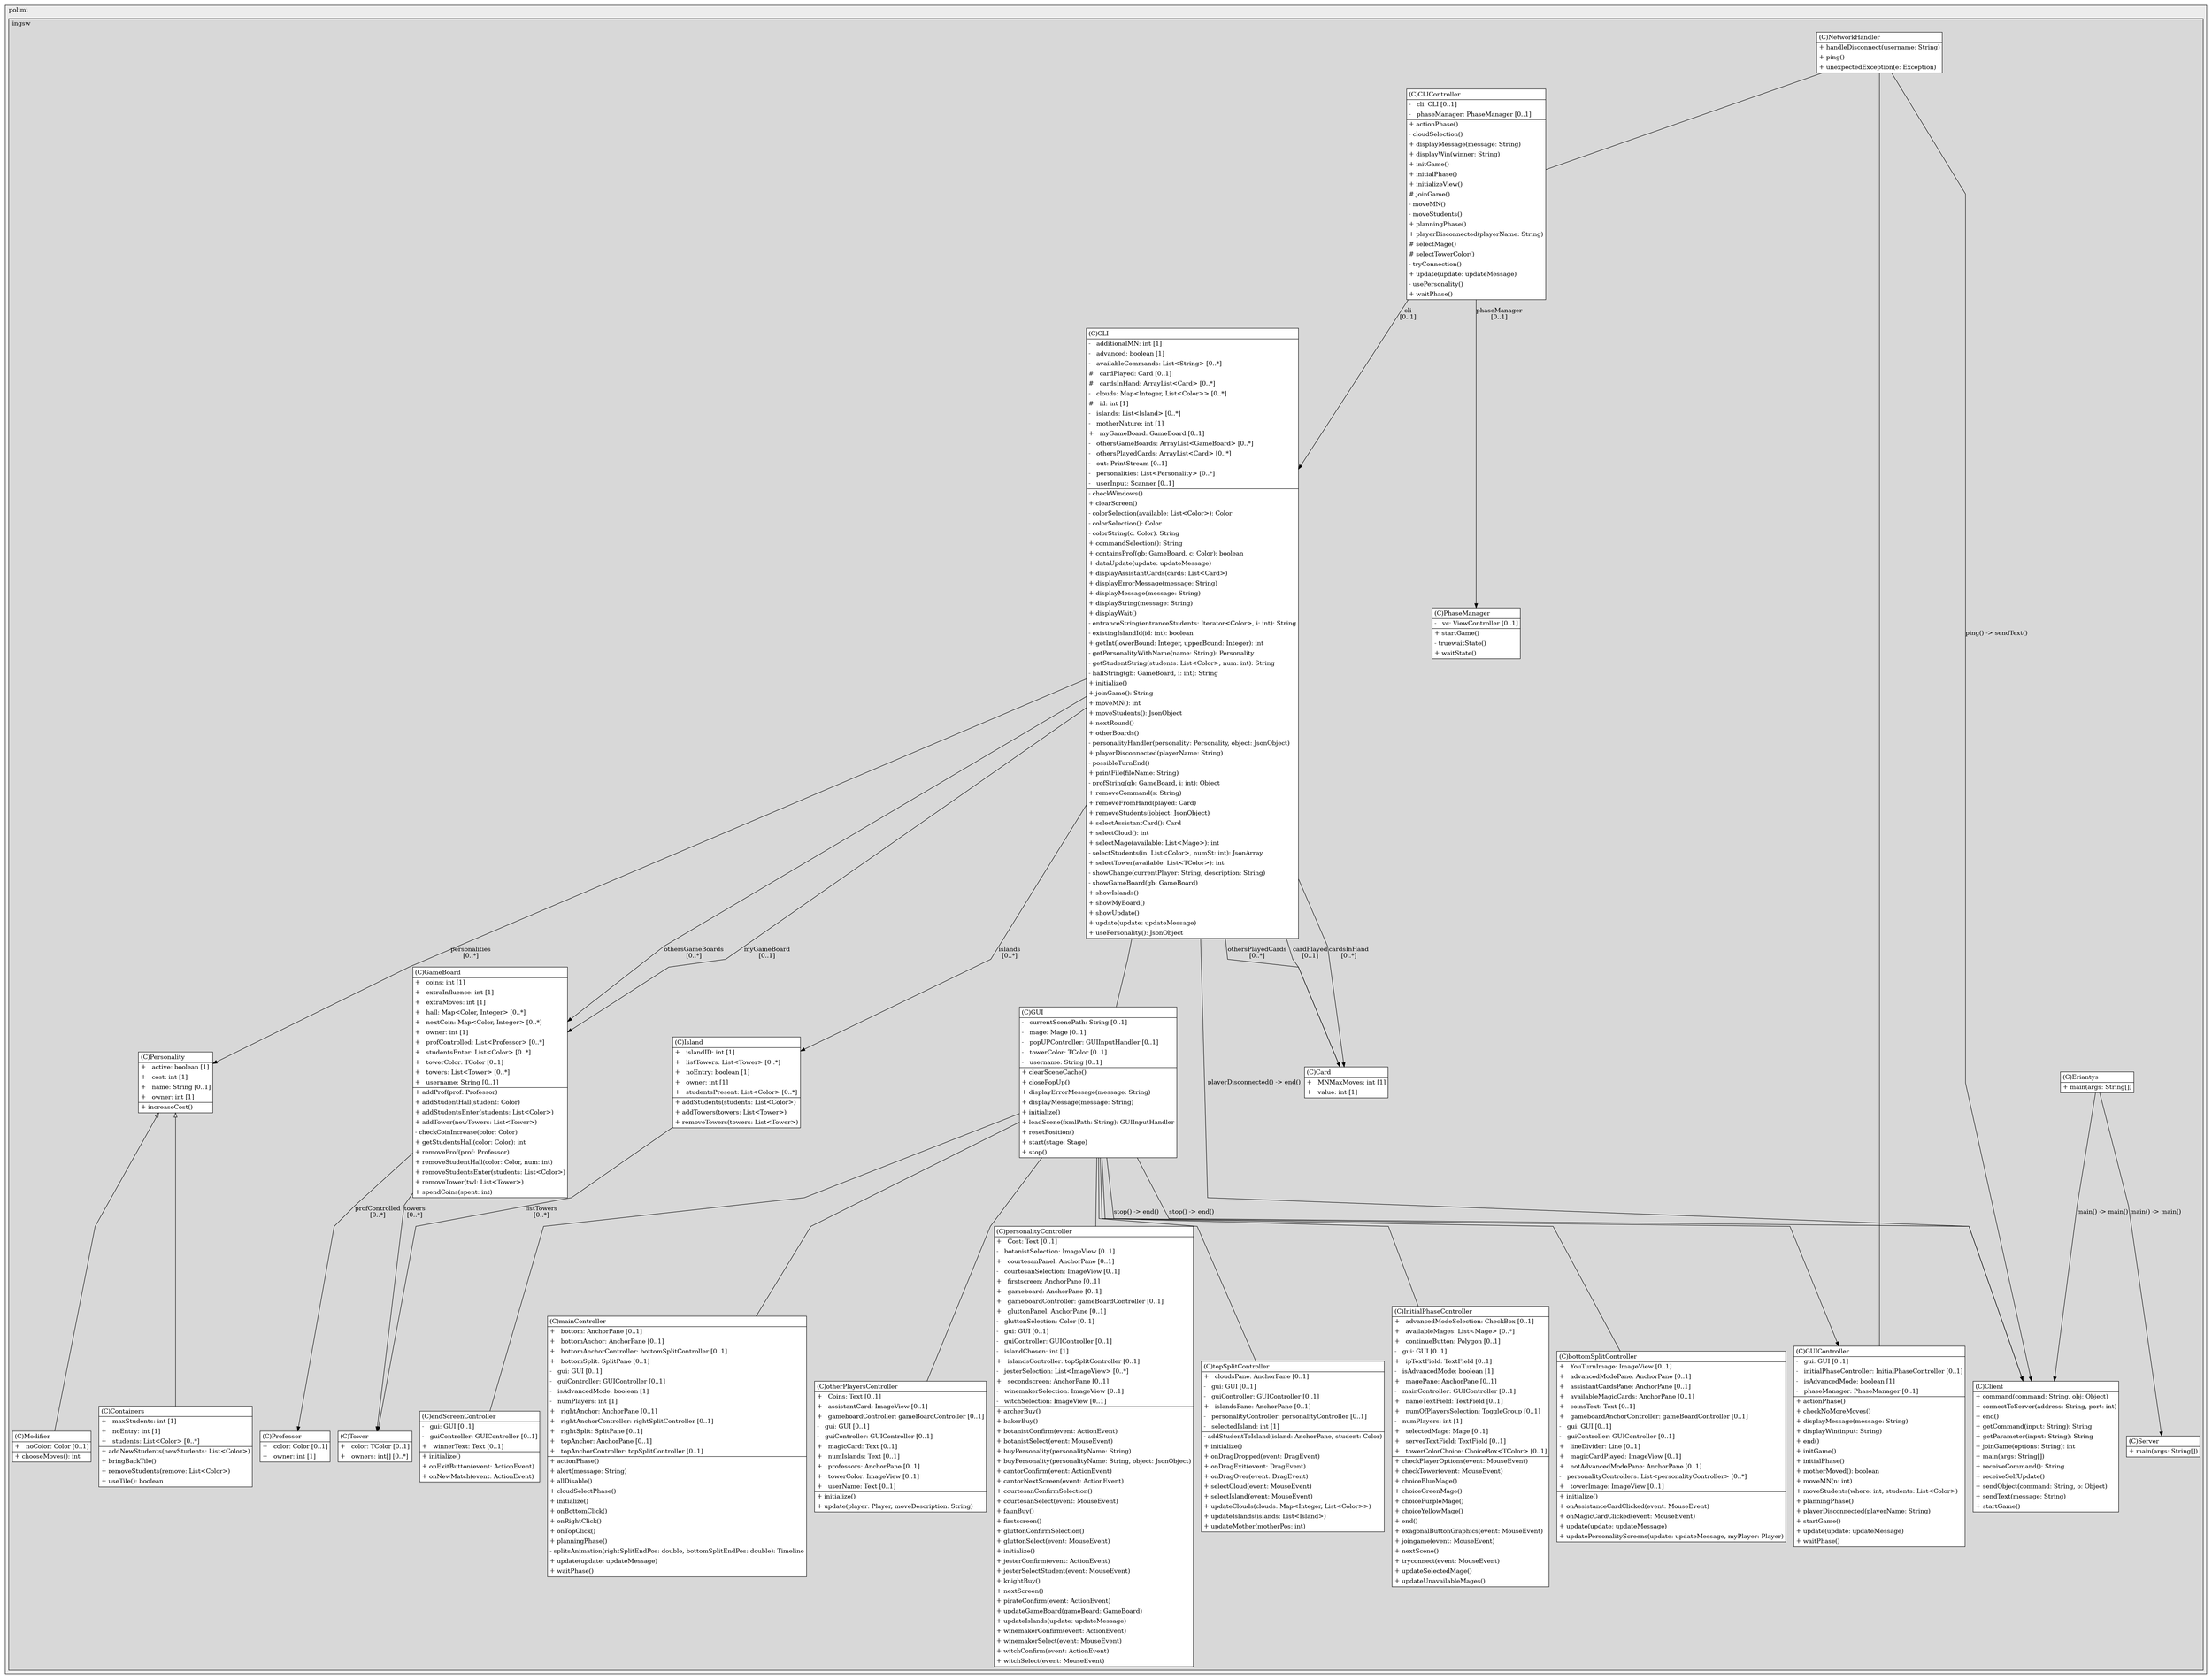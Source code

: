 @startuml

/' diagram meta data start
config=StructureConfiguration;
{
  "projectClassification": {
    "searchMode": "OpenProject", // OpenProject, AllProjects
    "includedProjects": "",
    "pathEndKeywords": "*.impl",
    "isClientPath": "",
    "isClientName": "",
    "isTestPath": "",
    "isTestName": "",
    "isMappingPath": "",
    "isMappingName": "",
    "isDataAccessPath": "",
    "isDataAccessName": "",
    "isDataStructurePath": "",
    "isDataStructureName": "",
    "isInterfaceStructuresPath": "",
    "isInterfaceStructuresName": "",
    "isEntryPointPath": "",
    "isEntryPointName": "",
    "treatFinalFieldsAsMandatory": false
  },
  "graphRestriction": {
    "classPackageExcludeFilter": "",
    "classPackageIncludeFilter": "",
    "classNameExcludeFilter": "",
    "classNameIncludeFilter": "",
    "methodNameExcludeFilter": "",
    "methodNameIncludeFilter": "",
    "removeByInheritance": "", // inheritance/annotation based filtering is done in a second step
    "removeByAnnotation": "",
    "removeByClassPackage": "", // cleanup the graph after inheritance/annotation based filtering is done
    "removeByClassName": "",
    "cutMappings": false,
    "cutEnum": true,
    "cutTests": true,
    "cutClient": true,
    "cutDataAccess": false,
    "cutInterfaceStructures": false,
    "cutDataStructures": false,
    "cutGetterAndSetter": true,
    "cutConstructors": true
  },
  "graphTraversal": {
    "forwardDepth": 6,
    "backwardDepth": 6,
    "classPackageExcludeFilter": "",
    "classPackageIncludeFilter": "",
    "classNameExcludeFilter": "",
    "classNameIncludeFilter": "",
    "methodNameExcludeFilter": "",
    "methodNameIncludeFilter": "",
    "hideMappings": false,
    "hideDataStructures": false,
    "hidePrivateMethods": true,
    "hideInterfaceCalls": true, // indirection: implementation -> interface (is hidden) -> implementation
    "onlyShowApplicationEntryPoints": false, // root node is included
    "useMethodCallsForStructureDiagram": "ForwardOnly" // ForwardOnly, BothDirections, No
  },
  "details": {
    "aggregation": "GroupByClass", // ByClass, GroupByClass, None
    "showClassGenericTypes": true,
    "showMethods": true,
    "showMethodParameterNames": true,
    "showMethodParameterTypes": true,
    "showMethodReturnType": true,
    "showPackageLevels": 2,
    "showDetailedClassStructure": true
  },
  "rootClass": "it.polimi.ingsw.am54.Eriantys",
  "extensionCallbackMethod": "" // qualified.class.name#methodName - signature: public static String method(String)
}
diagram meta data end '/



digraph g {
    rankdir="TB"
    splines=polyline
    

'nodes 
subgraph cluster_982669736 { 
   	label=polimi
	labeljust=l
	fillcolor="#ececec"
	style=filled
   
   subgraph cluster_230139568 { 
   	label=ingsw
	labeljust=l
	fillcolor="#d8d8d8"
	style=filled
   
   CLI1177295103[
	label=<<TABLE BORDER="1" CELLBORDER="0" CELLPADDING="4" CELLSPACING="0">
<TR><TD ALIGN="LEFT" >(C)CLI</TD></TR>
<HR/>
<TR><TD ALIGN="LEFT" >-   additionalMN: int [1]</TD></TR>
<TR><TD ALIGN="LEFT" >-   advanced: boolean [1]</TD></TR>
<TR><TD ALIGN="LEFT" >-   availableCommands: List&lt;String&gt; [0..*]</TD></TR>
<TR><TD ALIGN="LEFT" >#   cardPlayed: Card [0..1]</TD></TR>
<TR><TD ALIGN="LEFT" >#   cardsInHand: ArrayList&lt;Card&gt; [0..*]</TD></TR>
<TR><TD ALIGN="LEFT" >-   clouds: Map&lt;Integer, List&lt;Color&gt;&gt; [0..*]</TD></TR>
<TR><TD ALIGN="LEFT" >#   id: int [1]</TD></TR>
<TR><TD ALIGN="LEFT" >-   islands: List&lt;Island&gt; [0..*]</TD></TR>
<TR><TD ALIGN="LEFT" >-   motherNature: int [1]</TD></TR>
<TR><TD ALIGN="LEFT" >+   myGameBoard: GameBoard [0..1]</TD></TR>
<TR><TD ALIGN="LEFT" >-   othersGameBoards: ArrayList&lt;GameBoard&gt; [0..*]</TD></TR>
<TR><TD ALIGN="LEFT" >-   othersPlayedCards: ArrayList&lt;Card&gt; [0..*]</TD></TR>
<TR><TD ALIGN="LEFT" >-   out: PrintStream [0..1]</TD></TR>
<TR><TD ALIGN="LEFT" >-   personalities: List&lt;Personality&gt; [0..*]</TD></TR>
<TR><TD ALIGN="LEFT" >-   userInput: Scanner [0..1]</TD></TR>
<HR/>
<TR><TD ALIGN="LEFT" >- checkWindows()</TD></TR>
<TR><TD ALIGN="LEFT" >+ clearScreen()</TD></TR>
<TR><TD ALIGN="LEFT" >- colorSelection(available: List&lt;Color&gt;): Color</TD></TR>
<TR><TD ALIGN="LEFT" >- colorSelection(): Color</TD></TR>
<TR><TD ALIGN="LEFT" >- colorString(c: Color): String</TD></TR>
<TR><TD ALIGN="LEFT" >+ commandSelection(): String</TD></TR>
<TR><TD ALIGN="LEFT" >+ containsProf(gb: GameBoard, c: Color): boolean</TD></TR>
<TR><TD ALIGN="LEFT" >+ dataUpdate(update: updateMessage)</TD></TR>
<TR><TD ALIGN="LEFT" >+ displayAssistantCards(cards: List&lt;Card&gt;)</TD></TR>
<TR><TD ALIGN="LEFT" >+ displayErrorMessage(message: String)</TD></TR>
<TR><TD ALIGN="LEFT" >+ displayMessage(message: String)</TD></TR>
<TR><TD ALIGN="LEFT" >+ displayString(message: String)</TD></TR>
<TR><TD ALIGN="LEFT" >+ displayWait()</TD></TR>
<TR><TD ALIGN="LEFT" >- entranceString(entranceStudents: Iterator&lt;Color&gt;, i: int): String</TD></TR>
<TR><TD ALIGN="LEFT" >- existingIslandId(id: int): boolean</TD></TR>
<TR><TD ALIGN="LEFT" >+ getInt(lowerBound: Integer, upperBound: Integer): int</TD></TR>
<TR><TD ALIGN="LEFT" >- getPersonalityWithName(name: String): Personality</TD></TR>
<TR><TD ALIGN="LEFT" >- getStudentString(students: List&lt;Color&gt;, num: int): String</TD></TR>
<TR><TD ALIGN="LEFT" >- hallString(gb: GameBoard, i: int): String</TD></TR>
<TR><TD ALIGN="LEFT" >+ initialize()</TD></TR>
<TR><TD ALIGN="LEFT" >+ joinGame(): String</TD></TR>
<TR><TD ALIGN="LEFT" >+ moveMN(): int</TD></TR>
<TR><TD ALIGN="LEFT" >+ moveStudents(): JsonObject</TD></TR>
<TR><TD ALIGN="LEFT" >+ nextRound()</TD></TR>
<TR><TD ALIGN="LEFT" >+ otherBoards()</TD></TR>
<TR><TD ALIGN="LEFT" >- personalityHandler(personality: Personality, object: JsonObject)</TD></TR>
<TR><TD ALIGN="LEFT" >+ playerDisconnected(playerName: String)</TD></TR>
<TR><TD ALIGN="LEFT" >- possibleTurnEnd()</TD></TR>
<TR><TD ALIGN="LEFT" >+ printFile(fileName: String)</TD></TR>
<TR><TD ALIGN="LEFT" >- profString(gb: GameBoard, i: int): Object</TD></TR>
<TR><TD ALIGN="LEFT" >+ removeCommand(s: String)</TD></TR>
<TR><TD ALIGN="LEFT" >+ removeFromHand(played: Card)</TD></TR>
<TR><TD ALIGN="LEFT" >+ removeStudents(jobject: JsonObject)</TD></TR>
<TR><TD ALIGN="LEFT" >+ selectAssistantCard(): Card</TD></TR>
<TR><TD ALIGN="LEFT" >+ selectCloud(): int</TD></TR>
<TR><TD ALIGN="LEFT" >+ selectMage(available: List&lt;Mage&gt;): int</TD></TR>
<TR><TD ALIGN="LEFT" >- selectStudents(in: List&lt;Color&gt;, numSt: int): JsonArray</TD></TR>
<TR><TD ALIGN="LEFT" >+ selectTower(available: List&lt;TColor&gt;): int</TD></TR>
<TR><TD ALIGN="LEFT" >- showChange(currentPlayer: String, description: String)</TD></TR>
<TR><TD ALIGN="LEFT" >- showGameBoard(gb: GameBoard)</TD></TR>
<TR><TD ALIGN="LEFT" >+ showIslands()</TD></TR>
<TR><TD ALIGN="LEFT" >+ showMyBoard()</TD></TR>
<TR><TD ALIGN="LEFT" >+ showUpdate()</TD></TR>
<TR><TD ALIGN="LEFT" >+ update(update: updateMessage)</TD></TR>
<TR><TD ALIGN="LEFT" >+ usePersonality(): JsonObject</TD></TR>
</TABLE>>
	style=filled
	margin=0
	shape=plaintext
	fillcolor="#FFFFFF"
];

CLIController1733354163[
	label=<<TABLE BORDER="1" CELLBORDER="0" CELLPADDING="4" CELLSPACING="0">
<TR><TD ALIGN="LEFT" >(C)CLIController</TD></TR>
<HR/>
<TR><TD ALIGN="LEFT" >-   cli: CLI [0..1]</TD></TR>
<TR><TD ALIGN="LEFT" >-   phaseManager: PhaseManager [0..1]</TD></TR>
<HR/>
<TR><TD ALIGN="LEFT" >+ actionPhase()</TD></TR>
<TR><TD ALIGN="LEFT" >- cloudSelection()</TD></TR>
<TR><TD ALIGN="LEFT" >+ displayMessage(message: String)</TD></TR>
<TR><TD ALIGN="LEFT" >+ displayWin(winner: String)</TD></TR>
<TR><TD ALIGN="LEFT" >+ initGame()</TD></TR>
<TR><TD ALIGN="LEFT" >+ initialPhase()</TD></TR>
<TR><TD ALIGN="LEFT" >+ initializeView()</TD></TR>
<TR><TD ALIGN="LEFT" ># joinGame()</TD></TR>
<TR><TD ALIGN="LEFT" >- moveMN()</TD></TR>
<TR><TD ALIGN="LEFT" >- moveStudents()</TD></TR>
<TR><TD ALIGN="LEFT" >+ planningPhase()</TD></TR>
<TR><TD ALIGN="LEFT" >+ playerDisconnected(playerName: String)</TD></TR>
<TR><TD ALIGN="LEFT" ># selectMage()</TD></TR>
<TR><TD ALIGN="LEFT" ># selectTowerColor()</TD></TR>
<TR><TD ALIGN="LEFT" >- tryConnection()</TD></TR>
<TR><TD ALIGN="LEFT" >+ update(update: updateMessage)</TD></TR>
<TR><TD ALIGN="LEFT" >- usePersonality()</TD></TR>
<TR><TD ALIGN="LEFT" >+ waitPhase()</TD></TR>
</TABLE>>
	style=filled
	margin=0
	shape=plaintext
	fillcolor="#FFFFFF"
];

Card2092461441[
	label=<<TABLE BORDER="1" CELLBORDER="0" CELLPADDING="4" CELLSPACING="0">
<TR><TD ALIGN="LEFT" >(C)Card</TD></TR>
<HR/>
<TR><TD ALIGN="LEFT" >+   MNMaxMoves: int [1]</TD></TR>
<TR><TD ALIGN="LEFT" >+   value: int [1]</TD></TR>
</TABLE>>
	style=filled
	margin=0
	shape=plaintext
	fillcolor="#FFFFFF"
];

Client1427281542[
	label=<<TABLE BORDER="1" CELLBORDER="0" CELLPADDING="4" CELLSPACING="0">
<TR><TD ALIGN="LEFT" >(C)Client</TD></TR>
<HR/>
<TR><TD ALIGN="LEFT" >+ command(command: String, obj: Object)</TD></TR>
<TR><TD ALIGN="LEFT" >+ connectToServer(address: String, port: int)</TD></TR>
<TR><TD ALIGN="LEFT" >+ end()</TD></TR>
<TR><TD ALIGN="LEFT" >+ getCommand(input: String): String</TD></TR>
<TR><TD ALIGN="LEFT" >+ getParameter(input: String): String</TD></TR>
<TR><TD ALIGN="LEFT" >+ joinGame(options: String): int</TD></TR>
<TR><TD ALIGN="LEFT" >+ main(args: String[])</TD></TR>
<TR><TD ALIGN="LEFT" >+ receiveCommand(): String</TD></TR>
<TR><TD ALIGN="LEFT" >+ receiveSelfUpdate()</TD></TR>
<TR><TD ALIGN="LEFT" >+ sendObject(command: String, o: Object)</TD></TR>
<TR><TD ALIGN="LEFT" >+ sendText(message: String)</TD></TR>
<TR><TD ALIGN="LEFT" >+ startGame()</TD></TR>
</TABLE>>
	style=filled
	margin=0
	shape=plaintext
	fillcolor="#FFFFFF"
];

Containers2092461441[
	label=<<TABLE BORDER="1" CELLBORDER="0" CELLPADDING="4" CELLSPACING="0">
<TR><TD ALIGN="LEFT" >(C)Containers</TD></TR>
<HR/>
<TR><TD ALIGN="LEFT" >+   maxStudents: int [1]</TD></TR>
<TR><TD ALIGN="LEFT" >+   noEntry: int [1]</TD></TR>
<TR><TD ALIGN="LEFT" >+   students: List&lt;Color&gt; [0..*]</TD></TR>
<HR/>
<TR><TD ALIGN="LEFT" >+ addNewStudents(newStudents: List&lt;Color&gt;)</TD></TR>
<TR><TD ALIGN="LEFT" >+ bringBackTile()</TD></TR>
<TR><TD ALIGN="LEFT" >+ removeStudents(remove: List&lt;Color&gt;)</TD></TR>
<TR><TD ALIGN="LEFT" >+ useTile(): boolean</TD></TR>
</TABLE>>
	style=filled
	margin=0
	shape=plaintext
	fillcolor="#FFFFFF"
];

Eriantys453586362[
	label=<<TABLE BORDER="1" CELLBORDER="0" CELLPADDING="4" CELLSPACING="0">
<TR><TD ALIGN="LEFT" >(C)Eriantys</TD></TR>
<HR/>
<TR><TD ALIGN="LEFT" >+ main(args: String[])</TD></TR>
</TABLE>>
	style=filled
	margin=0
	shape=plaintext
	fillcolor="#FFFFFF"
];

GUI1177299226[
	label=<<TABLE BORDER="1" CELLBORDER="0" CELLPADDING="4" CELLSPACING="0">
<TR><TD ALIGN="LEFT" >(C)GUI</TD></TR>
<HR/>
<TR><TD ALIGN="LEFT" >-   currentScenePath: String [0..1]</TD></TR>
<TR><TD ALIGN="LEFT" >-   mage: Mage [0..1]</TD></TR>
<TR><TD ALIGN="LEFT" >-   popUPController: GUIInputHandler [0..1]</TD></TR>
<TR><TD ALIGN="LEFT" >-   towerColor: TColor [0..1]</TD></TR>
<TR><TD ALIGN="LEFT" >-   username: String [0..1]</TD></TR>
<HR/>
<TR><TD ALIGN="LEFT" >+ clearSceneCache()</TD></TR>
<TR><TD ALIGN="LEFT" >+ closePopUp()</TD></TR>
<TR><TD ALIGN="LEFT" >+ displayErrorMessage(message: String)</TD></TR>
<TR><TD ALIGN="LEFT" >+ displayMessage(message: String)</TD></TR>
<TR><TD ALIGN="LEFT" >+ initialize()</TD></TR>
<TR><TD ALIGN="LEFT" >+ loadScene(fxmlPath: String): GUIInputHandler</TD></TR>
<TR><TD ALIGN="LEFT" >+ resetPosition()</TD></TR>
<TR><TD ALIGN="LEFT" >+ start(stage: Stage)</TD></TR>
<TR><TD ALIGN="LEFT" >+ stop()</TD></TR>
</TABLE>>
	style=filled
	margin=0
	shape=plaintext
	fillcolor="#FFFFFF"
];

GUIController1733354163[
	label=<<TABLE BORDER="1" CELLBORDER="0" CELLPADDING="4" CELLSPACING="0">
<TR><TD ALIGN="LEFT" >(C)GUIController</TD></TR>
<HR/>
<TR><TD ALIGN="LEFT" >-   gui: GUI [0..1]</TD></TR>
<TR><TD ALIGN="LEFT" >-   initialPhaseController: InitialPhaseController [0..1]</TD></TR>
<TR><TD ALIGN="LEFT" >-   isAdvancedMode: boolean [1]</TD></TR>
<TR><TD ALIGN="LEFT" >-   phaseManager: PhaseManager [0..1]</TD></TR>
<HR/>
<TR><TD ALIGN="LEFT" >+ actionPhase()</TD></TR>
<TR><TD ALIGN="LEFT" >+ checkNoMoreMoves()</TD></TR>
<TR><TD ALIGN="LEFT" >+ displayMessage(message: String)</TD></TR>
<TR><TD ALIGN="LEFT" >+ displayWin(input: String)</TD></TR>
<TR><TD ALIGN="LEFT" >+ end()</TD></TR>
<TR><TD ALIGN="LEFT" >+ initGame()</TD></TR>
<TR><TD ALIGN="LEFT" >+ initialPhase()</TD></TR>
<TR><TD ALIGN="LEFT" >+ motherMoved(): boolean</TD></TR>
<TR><TD ALIGN="LEFT" >+ moveMN(n: int)</TD></TR>
<TR><TD ALIGN="LEFT" >+ moveStudents(where: int, students: List&lt;Color&gt;)</TD></TR>
<TR><TD ALIGN="LEFT" >+ planningPhase()</TD></TR>
<TR><TD ALIGN="LEFT" >+ playerDisconnected(playerName: String)</TD></TR>
<TR><TD ALIGN="LEFT" >+ startGame()</TD></TR>
<TR><TD ALIGN="LEFT" >+ update(update: updateMessage)</TD></TR>
<TR><TD ALIGN="LEFT" >+ waitPhase()</TD></TR>
</TABLE>>
	style=filled
	margin=0
	shape=plaintext
	fillcolor="#FFFFFF"
];

GameBoard2092461441[
	label=<<TABLE BORDER="1" CELLBORDER="0" CELLPADDING="4" CELLSPACING="0">
<TR><TD ALIGN="LEFT" >(C)GameBoard</TD></TR>
<HR/>
<TR><TD ALIGN="LEFT" >+   coins: int [1]</TD></TR>
<TR><TD ALIGN="LEFT" >+   extraInfluence: int [1]</TD></TR>
<TR><TD ALIGN="LEFT" >+   extraMoves: int [1]</TD></TR>
<TR><TD ALIGN="LEFT" >+   hall: Map&lt;Color, Integer&gt; [0..*]</TD></TR>
<TR><TD ALIGN="LEFT" >+   nextCoin: Map&lt;Color, Integer&gt; [0..*]</TD></TR>
<TR><TD ALIGN="LEFT" >+   owner: int [1]</TD></TR>
<TR><TD ALIGN="LEFT" >+   profControlled: List&lt;Professor&gt; [0..*]</TD></TR>
<TR><TD ALIGN="LEFT" >+   studentsEnter: List&lt;Color&gt; [0..*]</TD></TR>
<TR><TD ALIGN="LEFT" >+   towerColor: TColor [0..1]</TD></TR>
<TR><TD ALIGN="LEFT" >+   towers: List&lt;Tower&gt; [0..*]</TD></TR>
<TR><TD ALIGN="LEFT" >+   username: String [0..1]</TD></TR>
<HR/>
<TR><TD ALIGN="LEFT" >+ addProf(prof: Professor)</TD></TR>
<TR><TD ALIGN="LEFT" >+ addStudentHall(student: Color)</TD></TR>
<TR><TD ALIGN="LEFT" >+ addStudentsEnter(students: List&lt;Color&gt;)</TD></TR>
<TR><TD ALIGN="LEFT" >+ addTower(newTowers: List&lt;Tower&gt;)</TD></TR>
<TR><TD ALIGN="LEFT" >- checkCoinIncrease(color: Color)</TD></TR>
<TR><TD ALIGN="LEFT" >+ getStudentsHall(color: Color): int</TD></TR>
<TR><TD ALIGN="LEFT" >+ removeProf(prof: Professor)</TD></TR>
<TR><TD ALIGN="LEFT" >+ removeStudentHall(color: Color, num: int)</TD></TR>
<TR><TD ALIGN="LEFT" >+ removeStudentsEnter(students: List&lt;Color&gt;)</TD></TR>
<TR><TD ALIGN="LEFT" >+ removeTower(twl: List&lt;Tower&gt;)</TD></TR>
<TR><TD ALIGN="LEFT" >+ spendCoins(spent: int)</TD></TR>
</TABLE>>
	style=filled
	margin=0
	shape=plaintext
	fillcolor="#FFFFFF"
];

InitialPhaseController1791026813[
	label=<<TABLE BORDER="1" CELLBORDER="0" CELLPADDING="4" CELLSPACING="0">
<TR><TD ALIGN="LEFT" >(C)InitialPhaseController</TD></TR>
<HR/>
<TR><TD ALIGN="LEFT" >+   advancedModeSelection: CheckBox [0..1]</TD></TR>
<TR><TD ALIGN="LEFT" >+   availableMages: List&lt;Mage&gt; [0..*]</TD></TR>
<TR><TD ALIGN="LEFT" >+   continueButton: Polygon [0..1]</TD></TR>
<TR><TD ALIGN="LEFT" >-   gui: GUI [0..1]</TD></TR>
<TR><TD ALIGN="LEFT" >+   ipTextField: TextField [0..1]</TD></TR>
<TR><TD ALIGN="LEFT" >-   isAdvancedMode: boolean [1]</TD></TR>
<TR><TD ALIGN="LEFT" >+   magePane: AnchorPane [0..1]</TD></TR>
<TR><TD ALIGN="LEFT" >-   mainController: GUIController [0..1]</TD></TR>
<TR><TD ALIGN="LEFT" >+   nameTextField: TextField [0..1]</TD></TR>
<TR><TD ALIGN="LEFT" >+   numOfPlayersSelection: ToggleGroup [0..1]</TD></TR>
<TR><TD ALIGN="LEFT" >-   numPlayers: int [1]</TD></TR>
<TR><TD ALIGN="LEFT" >+   selectedMage: Mage [0..1]</TD></TR>
<TR><TD ALIGN="LEFT" >+   serverTextField: TextField [0..1]</TD></TR>
<TR><TD ALIGN="LEFT" >+   towerColorChoice: ChoiceBox&lt;TColor&gt; [0..1]</TD></TR>
<HR/>
<TR><TD ALIGN="LEFT" >+ checkPlayerOptions(event: MouseEvent)</TD></TR>
<TR><TD ALIGN="LEFT" >+ checkTower(event: MouseEvent)</TD></TR>
<TR><TD ALIGN="LEFT" >+ choiceBlueMage()</TD></TR>
<TR><TD ALIGN="LEFT" >+ choiceGreenMage()</TD></TR>
<TR><TD ALIGN="LEFT" >+ choicePurpleMage()</TD></TR>
<TR><TD ALIGN="LEFT" >+ choiceYellowMage()</TD></TR>
<TR><TD ALIGN="LEFT" >+ end()</TD></TR>
<TR><TD ALIGN="LEFT" >+ exagonalButtonGraphics(event: MouseEvent)</TD></TR>
<TR><TD ALIGN="LEFT" >+ joingame(event: MouseEvent)</TD></TR>
<TR><TD ALIGN="LEFT" >+ nextScene()</TD></TR>
<TR><TD ALIGN="LEFT" >+ tryconnect(event: MouseEvent)</TD></TR>
<TR><TD ALIGN="LEFT" >+ updateSelectedMage()</TD></TR>
<TR><TD ALIGN="LEFT" >+ updateUnavailableMages()</TD></TR>
</TABLE>>
	style=filled
	margin=0
	shape=plaintext
	fillcolor="#FFFFFF"
];

Island2092461441[
	label=<<TABLE BORDER="1" CELLBORDER="0" CELLPADDING="4" CELLSPACING="0">
<TR><TD ALIGN="LEFT" >(C)Island</TD></TR>
<HR/>
<TR><TD ALIGN="LEFT" >+   islandID: int [1]</TD></TR>
<TR><TD ALIGN="LEFT" >+   listTowers: List&lt;Tower&gt; [0..*]</TD></TR>
<TR><TD ALIGN="LEFT" >+   noEntry: boolean [1]</TD></TR>
<TR><TD ALIGN="LEFT" >+   owner: int [1]</TD></TR>
<TR><TD ALIGN="LEFT" >+   studentsPresent: List&lt;Color&gt; [0..*]</TD></TR>
<HR/>
<TR><TD ALIGN="LEFT" >+ addStudents(students: List&lt;Color&gt;)</TD></TR>
<TR><TD ALIGN="LEFT" >+ addTowers(towers: List&lt;Tower&gt;)</TD></TR>
<TR><TD ALIGN="LEFT" >+ removeTowers(towers: List&lt;Tower&gt;)</TD></TR>
</TABLE>>
	style=filled
	margin=0
	shape=plaintext
	fillcolor="#FFFFFF"
];

Modifier2092461441[
	label=<<TABLE BORDER="1" CELLBORDER="0" CELLPADDING="4" CELLSPACING="0">
<TR><TD ALIGN="LEFT" >(C)Modifier</TD></TR>
<HR/>
<TR><TD ALIGN="LEFT" >+   noColor: Color [0..1]</TD></TR>
<HR/>
<TR><TD ALIGN="LEFT" >+ chooseMoves(): int</TD></TR>
</TABLE>>
	style=filled
	margin=0
	shape=plaintext
	fillcolor="#FFFFFF"
];

NetworkHandler1135439252[
	label=<<TABLE BORDER="1" CELLBORDER="0" CELLPADDING="4" CELLSPACING="0">
<TR><TD ALIGN="LEFT" >(C)NetworkHandler</TD></TR>
<HR/>
<TR><TD ALIGN="LEFT" >+ handleDisconnect(username: String)</TD></TR>
<TR><TD ALIGN="LEFT" >+ ping()</TD></TR>
<TR><TD ALIGN="LEFT" >+ unexpectedException(e: Exception)</TD></TR>
</TABLE>>
	style=filled
	margin=0
	shape=plaintext
	fillcolor="#FFFFFF"
];

Personality2092461441[
	label=<<TABLE BORDER="1" CELLBORDER="0" CELLPADDING="4" CELLSPACING="0">
<TR><TD ALIGN="LEFT" >(C)Personality</TD></TR>
<HR/>
<TR><TD ALIGN="LEFT" >+   active: boolean [1]</TD></TR>
<TR><TD ALIGN="LEFT" >+   cost: int [1]</TD></TR>
<TR><TD ALIGN="LEFT" >+   name: String [0..1]</TD></TR>
<TR><TD ALIGN="LEFT" >+   owner: int [1]</TD></TR>
<HR/>
<TR><TD ALIGN="LEFT" >+ increaseCost()</TD></TR>
</TABLE>>
	style=filled
	margin=0
	shape=plaintext
	fillcolor="#FFFFFF"
];

PhaseManager1427281542[
	label=<<TABLE BORDER="1" CELLBORDER="0" CELLPADDING="4" CELLSPACING="0">
<TR><TD ALIGN="LEFT" >(C)PhaseManager</TD></TR>
<HR/>
<TR><TD ALIGN="LEFT" >-   vc: ViewController [0..1]</TD></TR>
<HR/>
<TR><TD ALIGN="LEFT" >+ startGame()</TD></TR>
<TR><TD ALIGN="LEFT" >- truewaitState()</TD></TR>
<TR><TD ALIGN="LEFT" >+ waitState()</TD></TR>
</TABLE>>
	style=filled
	margin=0
	shape=plaintext
	fillcolor="#FFFFFF"
];

Professor2092461441[
	label=<<TABLE BORDER="1" CELLBORDER="0" CELLPADDING="4" CELLSPACING="0">
<TR><TD ALIGN="LEFT" >(C)Professor</TD></TR>
<HR/>
<TR><TD ALIGN="LEFT" >+   color: Color [0..1]</TD></TR>
<TR><TD ALIGN="LEFT" >+   owner: int [1]</TD></TR>
</TABLE>>
	style=filled
	margin=0
	shape=plaintext
	fillcolor="#FFFFFF"
];

Server1427281542[
	label=<<TABLE BORDER="1" CELLBORDER="0" CELLPADDING="4" CELLSPACING="0">
<TR><TD ALIGN="LEFT" >(C)Server</TD></TR>
<HR/>
<TR><TD ALIGN="LEFT" >+ main(args: String[])</TD></TR>
</TABLE>>
	style=filled
	margin=0
	shape=plaintext
	fillcolor="#FFFFFF"
];

Tower2092461441[
	label=<<TABLE BORDER="1" CELLBORDER="0" CELLPADDING="4" CELLSPACING="0">
<TR><TD ALIGN="LEFT" >(C)Tower</TD></TR>
<HR/>
<TR><TD ALIGN="LEFT" >+   color: TColor [0..1]</TD></TR>
<TR><TD ALIGN="LEFT" >+   owners: int[] [0..*]</TD></TR>
</TABLE>>
	style=filled
	margin=0
	shape=plaintext
	fillcolor="#FFFFFF"
];

bottomSplitController1791026813[
	label=<<TABLE BORDER="1" CELLBORDER="0" CELLPADDING="4" CELLSPACING="0">
<TR><TD ALIGN="LEFT" >(C)bottomSplitController</TD></TR>
<HR/>
<TR><TD ALIGN="LEFT" >+   YouTurnImage: ImageView [0..1]</TD></TR>
<TR><TD ALIGN="LEFT" >+   advancedModePane: AnchorPane [0..1]</TD></TR>
<TR><TD ALIGN="LEFT" >+   assistantCardsPane: AnchorPane [0..1]</TD></TR>
<TR><TD ALIGN="LEFT" >+   availableMagicCards: AnchorPane [0..1]</TD></TR>
<TR><TD ALIGN="LEFT" >+   coinsText: Text [0..1]</TD></TR>
<TR><TD ALIGN="LEFT" >+   gameboardAnchorController: gameBoardController [0..1]</TD></TR>
<TR><TD ALIGN="LEFT" >-   gui: GUI [0..1]</TD></TR>
<TR><TD ALIGN="LEFT" >-   guiController: GUIController [0..1]</TD></TR>
<TR><TD ALIGN="LEFT" >+   lineDivider: Line [0..1]</TD></TR>
<TR><TD ALIGN="LEFT" >+   magicCardPlayed: ImageView [0..1]</TD></TR>
<TR><TD ALIGN="LEFT" >+   notAdvancedModePane: AnchorPane [0..1]</TD></TR>
<TR><TD ALIGN="LEFT" >-   personalityControllers: List&lt;personalityController&gt; [0..*]</TD></TR>
<TR><TD ALIGN="LEFT" >+   towerImage: ImageView [0..1]</TD></TR>
<HR/>
<TR><TD ALIGN="LEFT" >+ initialize()</TD></TR>
<TR><TD ALIGN="LEFT" >+ onAssistanceCardClicked(event: MouseEvent)</TD></TR>
<TR><TD ALIGN="LEFT" >+ onMagicCardClicked(event: MouseEvent)</TD></TR>
<TR><TD ALIGN="LEFT" >+ update(update: updateMessage)</TD></TR>
<TR><TD ALIGN="LEFT" >+ updatePersonalityScreens(update: updateMessage, myPlayer: Player)</TD></TR>
</TABLE>>
	style=filled
	margin=0
	shape=plaintext
	fillcolor="#FFFFFF"
];

endScreenController1791026813[
	label=<<TABLE BORDER="1" CELLBORDER="0" CELLPADDING="4" CELLSPACING="0">
<TR><TD ALIGN="LEFT" >(C)endScreenController</TD></TR>
<HR/>
<TR><TD ALIGN="LEFT" >-   gui: GUI [0..1]</TD></TR>
<TR><TD ALIGN="LEFT" >-   guiController: GUIController [0..1]</TD></TR>
<TR><TD ALIGN="LEFT" >+   winnerText: Text [0..1]</TD></TR>
<HR/>
<TR><TD ALIGN="LEFT" >+ initialize()</TD></TR>
<TR><TD ALIGN="LEFT" >+ onExitButton(event: ActionEvent)</TD></TR>
<TR><TD ALIGN="LEFT" >+ onNewMatch(event: ActionEvent)</TD></TR>
</TABLE>>
	style=filled
	margin=0
	shape=plaintext
	fillcolor="#FFFFFF"
];

mainController1791026813[
	label=<<TABLE BORDER="1" CELLBORDER="0" CELLPADDING="4" CELLSPACING="0">
<TR><TD ALIGN="LEFT" >(C)mainController</TD></TR>
<HR/>
<TR><TD ALIGN="LEFT" >+   bottom: AnchorPane [0..1]</TD></TR>
<TR><TD ALIGN="LEFT" >+   bottomAnchor: AnchorPane [0..1]</TD></TR>
<TR><TD ALIGN="LEFT" >+   bottomAnchorController: bottomSplitController [0..1]</TD></TR>
<TR><TD ALIGN="LEFT" >+   bottomSplit: SplitPane [0..1]</TD></TR>
<TR><TD ALIGN="LEFT" >-   gui: GUI [0..1]</TD></TR>
<TR><TD ALIGN="LEFT" >-   guiController: GUIController [0..1]</TD></TR>
<TR><TD ALIGN="LEFT" >-   isAdvancedMode: boolean [1]</TD></TR>
<TR><TD ALIGN="LEFT" >-   numPlayers: int [1]</TD></TR>
<TR><TD ALIGN="LEFT" >+   rightAnchor: AnchorPane [0..1]</TD></TR>
<TR><TD ALIGN="LEFT" >+   rightAnchorController: rightSplitController [0..1]</TD></TR>
<TR><TD ALIGN="LEFT" >+   rightSplit: SplitPane [0..1]</TD></TR>
<TR><TD ALIGN="LEFT" >+   topAnchor: AnchorPane [0..1]</TD></TR>
<TR><TD ALIGN="LEFT" >+   topAnchorController: topSplitController [0..1]</TD></TR>
<HR/>
<TR><TD ALIGN="LEFT" >+ actionPhase()</TD></TR>
<TR><TD ALIGN="LEFT" >+ alert(message: String)</TD></TR>
<TR><TD ALIGN="LEFT" >+ allDisable()</TD></TR>
<TR><TD ALIGN="LEFT" >+ cloudSelectPhase()</TD></TR>
<TR><TD ALIGN="LEFT" >+ initialize()</TD></TR>
<TR><TD ALIGN="LEFT" >+ onBottomClick()</TD></TR>
<TR><TD ALIGN="LEFT" >+ onRightClick()</TD></TR>
<TR><TD ALIGN="LEFT" >+ onTopClick()</TD></TR>
<TR><TD ALIGN="LEFT" >+ planningPhase()</TD></TR>
<TR><TD ALIGN="LEFT" >- splitsAnimation(rightSplitEndPos: double, bottomSplitEndPos: double): Timeline</TD></TR>
<TR><TD ALIGN="LEFT" >+ update(update: updateMessage)</TD></TR>
<TR><TD ALIGN="LEFT" >+ waitPhase()</TD></TR>
</TABLE>>
	style=filled
	margin=0
	shape=plaintext
	fillcolor="#FFFFFF"
];

otherPlayersController1791026813[
	label=<<TABLE BORDER="1" CELLBORDER="0" CELLPADDING="4" CELLSPACING="0">
<TR><TD ALIGN="LEFT" >(C)otherPlayersController</TD></TR>
<HR/>
<TR><TD ALIGN="LEFT" >+   Coins: Text [0..1]</TD></TR>
<TR><TD ALIGN="LEFT" >+   assistantCard: ImageView [0..1]</TD></TR>
<TR><TD ALIGN="LEFT" >+   gameboardController: gameBoardController [0..1]</TD></TR>
<TR><TD ALIGN="LEFT" >-   gui: GUI [0..1]</TD></TR>
<TR><TD ALIGN="LEFT" >-   guiController: GUIController [0..1]</TD></TR>
<TR><TD ALIGN="LEFT" >+   magicCard: Text [0..1]</TD></TR>
<TR><TD ALIGN="LEFT" >+   numIslands: Text [0..1]</TD></TR>
<TR><TD ALIGN="LEFT" >+   professors: AnchorPane [0..1]</TD></TR>
<TR><TD ALIGN="LEFT" >+   towerColor: ImageView [0..1]</TD></TR>
<TR><TD ALIGN="LEFT" >+   userName: Text [0..1]</TD></TR>
<HR/>
<TR><TD ALIGN="LEFT" >+ initialize()</TD></TR>
<TR><TD ALIGN="LEFT" >+ update(player: Player, moveDescription: String)</TD></TR>
</TABLE>>
	style=filled
	margin=0
	shape=plaintext
	fillcolor="#FFFFFF"
];

personalityController1791026813[
	label=<<TABLE BORDER="1" CELLBORDER="0" CELLPADDING="4" CELLSPACING="0">
<TR><TD ALIGN="LEFT" >(C)personalityController</TD></TR>
<HR/>
<TR><TD ALIGN="LEFT" >+   Cost: Text [0..1]</TD></TR>
<TR><TD ALIGN="LEFT" >-   botanistSelection: ImageView [0..1]</TD></TR>
<TR><TD ALIGN="LEFT" >+   courtesanPanel: AnchorPane [0..1]</TD></TR>
<TR><TD ALIGN="LEFT" >-   courtesanSelection: ImageView [0..1]</TD></TR>
<TR><TD ALIGN="LEFT" >+   firstscreen: AnchorPane [0..1]</TD></TR>
<TR><TD ALIGN="LEFT" >+   gameboard: AnchorPane [0..1]</TD></TR>
<TR><TD ALIGN="LEFT" >+   gameboardController: gameBoardController [0..1]</TD></TR>
<TR><TD ALIGN="LEFT" >+   gluttonPanel: AnchorPane [0..1]</TD></TR>
<TR><TD ALIGN="LEFT" >-   gluttonSelection: Color [0..1]</TD></TR>
<TR><TD ALIGN="LEFT" >-   gui: GUI [0..1]</TD></TR>
<TR><TD ALIGN="LEFT" >-   guiController: GUIController [0..1]</TD></TR>
<TR><TD ALIGN="LEFT" >-   islandChosen: int [1]</TD></TR>
<TR><TD ALIGN="LEFT" >+   islandsController: topSplitController [0..1]</TD></TR>
<TR><TD ALIGN="LEFT" >-   jesterSelection: List&lt;ImageView&gt; [0..*]</TD></TR>
<TR><TD ALIGN="LEFT" >+   secondscreen: AnchorPane [0..1]</TD></TR>
<TR><TD ALIGN="LEFT" >-   winemakerSelection: ImageView [0..1]</TD></TR>
<TR><TD ALIGN="LEFT" >-   witchSelection: ImageView [0..1]</TD></TR>
<HR/>
<TR><TD ALIGN="LEFT" >+ archerBuy()</TD></TR>
<TR><TD ALIGN="LEFT" >+ bakerBuy()</TD></TR>
<TR><TD ALIGN="LEFT" >+ botanistConfirm(event: ActionEvent)</TD></TR>
<TR><TD ALIGN="LEFT" >+ botanistSelect(event: MouseEvent)</TD></TR>
<TR><TD ALIGN="LEFT" >+ buyPersonality(personalityName: String)</TD></TR>
<TR><TD ALIGN="LEFT" >+ buyPersonality(personalityName: String, object: JsonObject)</TD></TR>
<TR><TD ALIGN="LEFT" >+ cantorConfirm(event: ActionEvent)</TD></TR>
<TR><TD ALIGN="LEFT" >+ cantorNextScreen(event: ActionEvent)</TD></TR>
<TR><TD ALIGN="LEFT" >+ courtesanConfirmSelection()</TD></TR>
<TR><TD ALIGN="LEFT" >+ courtesanSelect(event: MouseEvent)</TD></TR>
<TR><TD ALIGN="LEFT" >+ faunBuy()</TD></TR>
<TR><TD ALIGN="LEFT" >+ firstscreen()</TD></TR>
<TR><TD ALIGN="LEFT" >+ gluttonConfirmSelection()</TD></TR>
<TR><TD ALIGN="LEFT" >+ gluttonSelect(event: MouseEvent)</TD></TR>
<TR><TD ALIGN="LEFT" >+ initialize()</TD></TR>
<TR><TD ALIGN="LEFT" >+ jesterConfirm(event: ActionEvent)</TD></TR>
<TR><TD ALIGN="LEFT" >+ jesterSelectStudent(event: MouseEvent)</TD></TR>
<TR><TD ALIGN="LEFT" >+ knightBuy()</TD></TR>
<TR><TD ALIGN="LEFT" >+ nextScreen()</TD></TR>
<TR><TD ALIGN="LEFT" >+ pirateConfirm(event: ActionEvent)</TD></TR>
<TR><TD ALIGN="LEFT" >+ updateGameBoard(gameBoard: GameBoard)</TD></TR>
<TR><TD ALIGN="LEFT" >+ updateIslands(update: updateMessage)</TD></TR>
<TR><TD ALIGN="LEFT" >+ winemakerConfirm(event: ActionEvent)</TD></TR>
<TR><TD ALIGN="LEFT" >+ winemakerSelect(event: MouseEvent)</TD></TR>
<TR><TD ALIGN="LEFT" >+ witchConfirm(event: ActionEvent)</TD></TR>
<TR><TD ALIGN="LEFT" >+ witchSelect(event: MouseEvent)</TD></TR>
</TABLE>>
	style=filled
	margin=0
	shape=plaintext
	fillcolor="#FFFFFF"
];

topSplitController1791026813[
	label=<<TABLE BORDER="1" CELLBORDER="0" CELLPADDING="4" CELLSPACING="0">
<TR><TD ALIGN="LEFT" >(C)topSplitController</TD></TR>
<HR/>
<TR><TD ALIGN="LEFT" >+   cloudsPane: AnchorPane [0..1]</TD></TR>
<TR><TD ALIGN="LEFT" >-   gui: GUI [0..1]</TD></TR>
<TR><TD ALIGN="LEFT" >-   guiController: GUIController [0..1]</TD></TR>
<TR><TD ALIGN="LEFT" >+   islandsPane: AnchorPane [0..1]</TD></TR>
<TR><TD ALIGN="LEFT" >-   personalityController: personalityController [0..1]</TD></TR>
<TR><TD ALIGN="LEFT" >-   selectedIsland: int [1]</TD></TR>
<HR/>
<TR><TD ALIGN="LEFT" >- addStudentToIsland(island: AnchorPane, student: Color)</TD></TR>
<TR><TD ALIGN="LEFT" >+ initialize()</TD></TR>
<TR><TD ALIGN="LEFT" >+ onDragDropped(event: DragEvent)</TD></TR>
<TR><TD ALIGN="LEFT" >+ onDragExit(event: DragEvent)</TD></TR>
<TR><TD ALIGN="LEFT" >+ onDragOver(event: DragEvent)</TD></TR>
<TR><TD ALIGN="LEFT" >+ selectCloud(event: MouseEvent)</TD></TR>
<TR><TD ALIGN="LEFT" >+ selectIsland(event: MouseEvent)</TD></TR>
<TR><TD ALIGN="LEFT" >+ updateClouds(clouds: Map&lt;Integer, List&lt;Color&gt;&gt;)</TD></TR>
<TR><TD ALIGN="LEFT" >+ updateIslands(islands: List&lt;Island&gt;)</TD></TR>
<TR><TD ALIGN="LEFT" >+ updateMother(motherPos: int)</TD></TR>
</TABLE>>
	style=filled
	margin=0
	shape=plaintext
	fillcolor="#FFFFFF"
];
} 
} 

'edges    
CLI1177295103 -> Card2092461441[label="cardPlayed
[0..1]"];
CLI1177295103 -> Card2092461441[label="cardsInHand
[0..*]"];
CLI1177295103 -> Card2092461441[label="othersPlayedCards
[0..*]"];
CLI1177295103 -> Client1427281542[label="playerDisconnected() -> end()"];
CLI1177295103 -> GUI1177299226[arrowhead=none];
CLI1177295103 -> GameBoard2092461441[label="myGameBoard
[0..1]"];
CLI1177295103 -> GameBoard2092461441[label="othersGameBoards
[0..*]"];
CLI1177295103 -> Island2092461441[label="islands
[0..*]"];
CLI1177295103 -> Personality2092461441[label="personalities
[0..*]"];
CLIController1733354163 -> CLI1177295103[label="cli
[0..1]"];
CLIController1733354163 -> PhaseManager1427281542[label="phaseManager
[0..1]"];
Eriantys453586362 -> Client1427281542[label="main() -> main()"];
Eriantys453586362 -> Server1427281542[label="main() -> main()"];
GUI1177299226 -> Client1427281542[label="stop() -> end()"];
GUI1177299226 -> GUIController1733354163[label="stop() -> end()"];
GUI1177299226 -> InitialPhaseController1791026813[arrowhead=none];
GUI1177299226 -> bottomSplitController1791026813[arrowhead=none];
GUI1177299226 -> endScreenController1791026813[arrowhead=none];
GUI1177299226 -> mainController1791026813[arrowhead=none];
GUI1177299226 -> otherPlayersController1791026813[arrowhead=none];
GUI1177299226 -> personalityController1791026813[arrowhead=none];
GUI1177299226 -> topSplitController1791026813[arrowhead=none];
GameBoard2092461441 -> Professor2092461441[label="profControlled
[0..*]"];
GameBoard2092461441 -> Tower2092461441[label="towers
[0..*]"];
Island2092461441 -> Tower2092461441[label="listTowers
[0..*]"];
NetworkHandler1135439252 -> CLIController1733354163[arrowhead=none];
NetworkHandler1135439252 -> Client1427281542[label="ping() -> sendText()"];
NetworkHandler1135439252 -> GUIController1733354163[arrowhead=none];
Personality2092461441 -> Containers2092461441[arrowhead=none, arrowtail=empty, dir=both];
Personality2092461441 -> Modifier2092461441[arrowhead=none, arrowtail=empty, dir=both];
    
}
@enduml